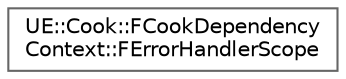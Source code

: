 digraph "Graphical Class Hierarchy"
{
 // INTERACTIVE_SVG=YES
 // LATEX_PDF_SIZE
  bgcolor="transparent";
  edge [fontname=Helvetica,fontsize=10,labelfontname=Helvetica,labelfontsize=10];
  node [fontname=Helvetica,fontsize=10,shape=box,height=0.2,width=0.4];
  rankdir="LR";
  Node0 [id="Node000000",label="UE::Cook::FCookDependency\lContext::FErrorHandlerScope",height=0.2,width=0.4,color="grey40", fillcolor="white", style="filled",URL="$db/d5a/structUE_1_1Cook_1_1FCookDependencyContext_1_1FErrorHandlerScope.html",tooltip="Private implementation struct used for AddErrorHandlerScope."];
}
